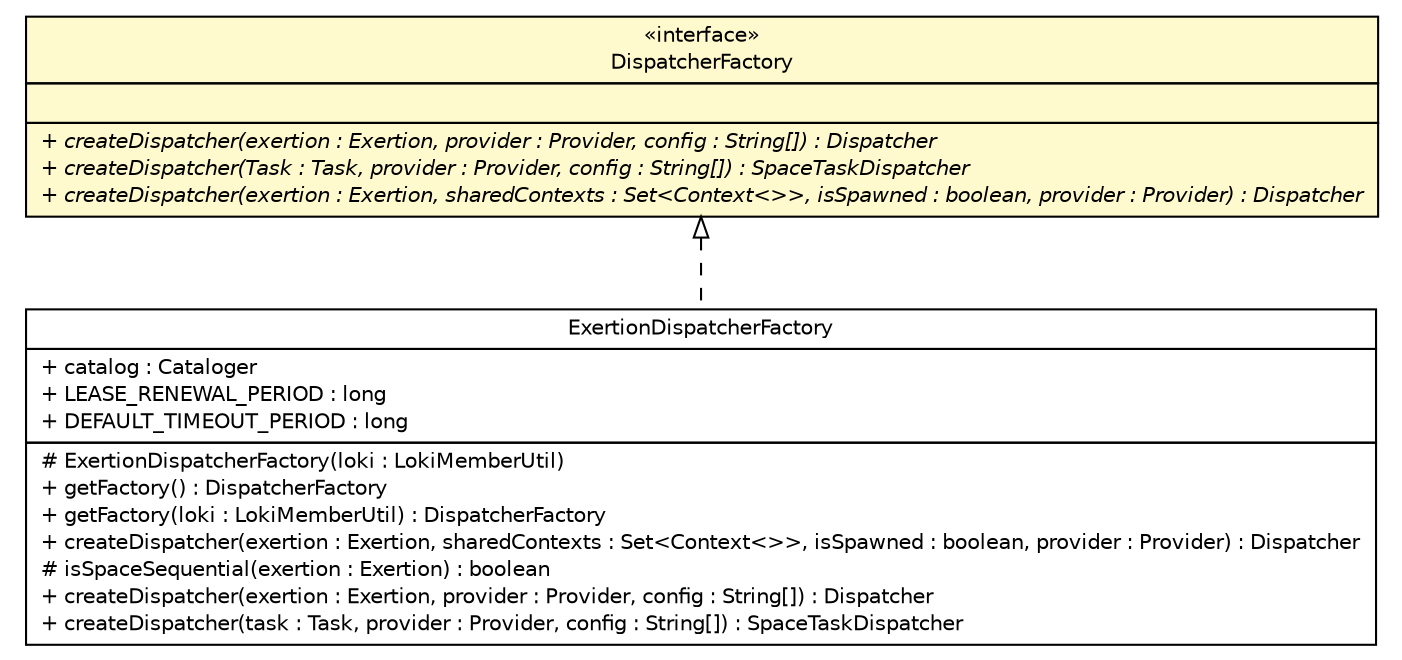 #!/usr/local/bin/dot
#
# Class diagram 
# Generated by UMLGraph version R5_6 (http://www.umlgraph.org/)
#

digraph G {
	edge [fontname="Helvetica",fontsize=10,labelfontname="Helvetica",labelfontsize=10];
	node [fontname="Helvetica",fontsize=10,shape=plaintext];
	nodesep=0.25;
	ranksep=0.5;
	// sorcer.core.dispatch.ExertionDispatcherFactory
	c210732 [label=<<table title="sorcer.core.dispatch.ExertionDispatcherFactory" border="0" cellborder="1" cellspacing="0" cellpadding="2" port="p" href="./ExertionDispatcherFactory.html">
		<tr><td><table border="0" cellspacing="0" cellpadding="1">
<tr><td align="center" balign="center"> ExertionDispatcherFactory </td></tr>
		</table></td></tr>
		<tr><td><table border="0" cellspacing="0" cellpadding="1">
<tr><td align="left" balign="left"> + catalog : Cataloger </td></tr>
<tr><td align="left" balign="left"> + LEASE_RENEWAL_PERIOD : long </td></tr>
<tr><td align="left" balign="left"> + DEFAULT_TIMEOUT_PERIOD : long </td></tr>
		</table></td></tr>
		<tr><td><table border="0" cellspacing="0" cellpadding="1">
<tr><td align="left" balign="left"> # ExertionDispatcherFactory(loki : LokiMemberUtil) </td></tr>
<tr><td align="left" balign="left"> + getFactory() : DispatcherFactory </td></tr>
<tr><td align="left" balign="left"> + getFactory(loki : LokiMemberUtil) : DispatcherFactory </td></tr>
<tr><td align="left" balign="left"> + createDispatcher(exertion : Exertion, sharedContexts : Set&lt;Context&lt;&gt;&gt;, isSpawned : boolean, provider : Provider) : Dispatcher </td></tr>
<tr><td align="left" balign="left"> # isSpaceSequential(exertion : Exertion) : boolean </td></tr>
<tr><td align="left" balign="left"> + createDispatcher(exertion : Exertion, provider : Provider, config : String[]) : Dispatcher </td></tr>
<tr><td align="left" balign="left"> + createDispatcher(task : Task, provider : Provider, config : String[]) : SpaceTaskDispatcher </td></tr>
		</table></td></tr>
		</table>>, URL="./ExertionDispatcherFactory.html", fontname="Helvetica", fontcolor="black", fontsize=10.0];
	// sorcer.core.dispatch.DispatcherFactory
	c210746 [label=<<table title="sorcer.core.dispatch.DispatcherFactory" border="0" cellborder="1" cellspacing="0" cellpadding="2" port="p" bgcolor="lemonChiffon" href="./DispatcherFactory.html">
		<tr><td><table border="0" cellspacing="0" cellpadding="1">
<tr><td align="center" balign="center"> &#171;interface&#187; </td></tr>
<tr><td align="center" balign="center"> DispatcherFactory </td></tr>
		</table></td></tr>
		<tr><td><table border="0" cellspacing="0" cellpadding="1">
<tr><td align="left" balign="left">  </td></tr>
		</table></td></tr>
		<tr><td><table border="0" cellspacing="0" cellpadding="1">
<tr><td align="left" balign="left"><font face="Helvetica-Oblique" point-size="10.0"> + createDispatcher(exertion : Exertion, provider : Provider, config : String[]) : Dispatcher </font></td></tr>
<tr><td align="left" balign="left"><font face="Helvetica-Oblique" point-size="10.0"> + createDispatcher(Task : Task, provider : Provider, config : String[]) : SpaceTaskDispatcher </font></td></tr>
<tr><td align="left" balign="left"><font face="Helvetica-Oblique" point-size="10.0"> + createDispatcher(exertion : Exertion, sharedContexts : Set&lt;Context&lt;&gt;&gt;, isSpawned : boolean, provider : Provider) : Dispatcher </font></td></tr>
		</table></td></tr>
		</table>>, URL="./DispatcherFactory.html", fontname="Helvetica", fontcolor="black", fontsize=10.0];
	//sorcer.core.dispatch.ExertionDispatcherFactory implements sorcer.core.dispatch.DispatcherFactory
	c210746:p -> c210732:p [dir=back,arrowtail=empty,style=dashed];
}

